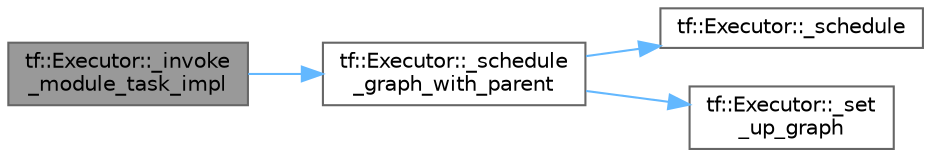 digraph "tf::Executor::_invoke_module_task_impl"
{
 // LATEX_PDF_SIZE
  bgcolor="transparent";
  edge [fontname=Helvetica,fontsize=10,labelfontname=Helvetica,labelfontsize=10];
  node [fontname=Helvetica,fontsize=10,shape=box,height=0.2,width=0.4];
  rankdir="LR";
  Node1 [id="Node000001",label="tf::Executor::_invoke\l_module_task_impl",height=0.2,width=0.4,color="gray40", fillcolor="grey60", style="filled", fontcolor="black",tooltip=" "];
  Node1 -> Node2 [id="edge1_Node000001_Node000002",color="steelblue1",style="solid",tooltip=" "];
  Node2 [id="Node000002",label="tf::Executor::_schedule\l_graph_with_parent",height=0.2,width=0.4,color="grey40", fillcolor="white", style="filled",URL="$classtf_1_1_executor.html#a2e7af0af956e72278140dff1d3eaf150",tooltip=" "];
  Node2 -> Node3 [id="edge2_Node000002_Node000003",color="steelblue1",style="solid",tooltip=" "];
  Node3 [id="Node000003",label="tf::Executor::_schedule",height=0.2,width=0.4,color="grey40", fillcolor="white", style="filled",URL="$classtf_1_1_executor.html#ab8d98f12a62d10ad6cf1a4011a4d0034",tooltip=" "];
  Node2 -> Node4 [id="edge3_Node000002_Node000004",color="steelblue1",style="solid",tooltip=" "];
  Node4 [id="Node000004",label="tf::Executor::_set\l_up_graph",height=0.2,width=0.4,color="grey40", fillcolor="white", style="filled",URL="$classtf_1_1_executor.html#a9c5bd85f2a5a266ae9cd27e5aaf2f14e",tooltip=" "];
}

